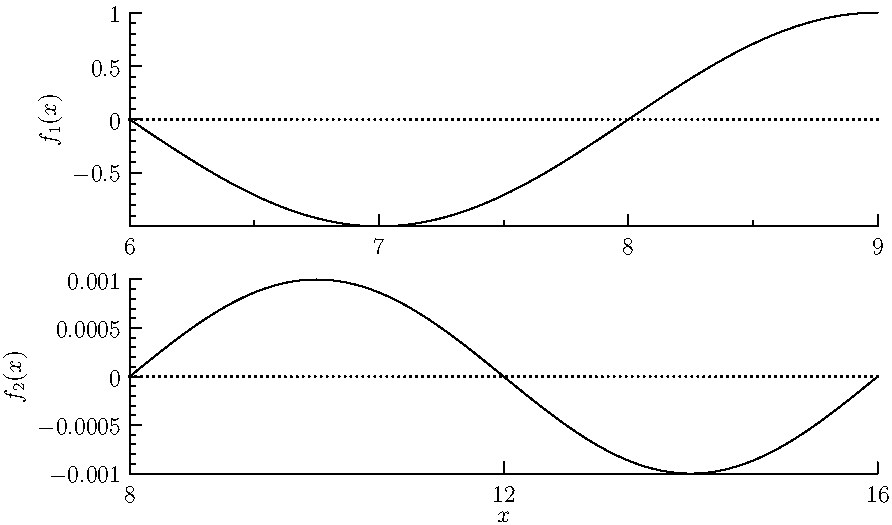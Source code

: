 import graph;

real width=15cm;
real aspect=0.3;

picture pic1,pic2;

size(pic1,width,aspect*width,IgnoreAspect);
size(pic2,width,aspect*width,IgnoreAspect);

scale(pic1,false);
scale(pic2,false);

real xmin1=6;
real xmax1=9;
real xmin2=8;
real xmax2=16;

real a1=1;
real a2=0.001;

real f1(real x) {return a1*sin(x/2*pi);}
real f2(real x) {return a2*sin(x/4*pi);}

draw(pic1,graph(pic1,f1,xmin1,xmax1));
draw(pic2,graph(pic2,f2,xmin2,xmax2));

xaxis(pic1,Bottom,LeftTicks());
yaxis(pic1,"$f_1(x)$",Left,RightTicks);

xaxis(pic2,"$x$",Bottom,LeftTicks(Step=4));
yaxis(pic2,"$f_2(x)$",Left,RightTicks);

yequals(pic1,0,Dotted);
yequals(pic2,0,Dotted);

pair min1=point(pic1,SW);
pair max1=point(pic1,NE);

pair min2=point(pic2,SW);
pair max2=point(pic2,NE);

real scale=(max1.x-min1.x)/(max2.x-min2.x);
real shift=min1.x/scale-min2.x;

transform t1=pic1.calculateTransform();
transform t2=pic2.calculateTransform();
transform T=xscale(scale*t1.xx)*yscale(t2.yy);

add(pic1.fit());
real height=truepoint(N).y-truepoint(S).y;
add(shift(0,-height)*(shift(shift)*pic2).fit(T));

